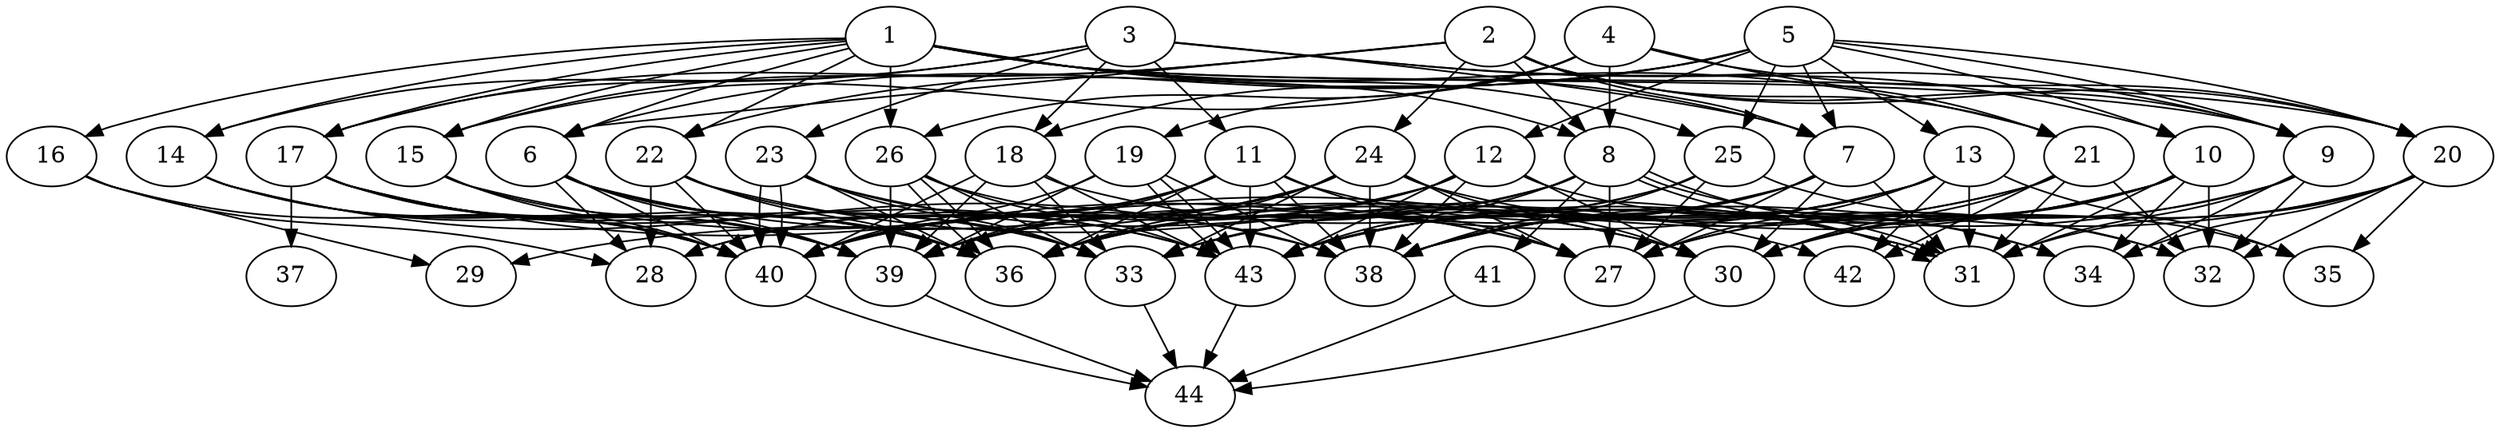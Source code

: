 // DAG (tier=3-complex, mode=compute, n=44, ccr=0.492, fat=0.708, density=0.677, regular=0.289, jump=0.321, mindata=1048576, maxdata=16777216)
// DAG automatically generated by daggen at Sun Aug 24 16:33:34 2025
// /home/ermia/Project/Environments/daggen/bin/daggen --dot --ccr 0.492 --fat 0.708 --regular 0.289 --density 0.677 --jump 0.321 --mindata 1048576 --maxdata 16777216 -n 44 
digraph G {
  1 [size="5014336952289923", alpha="0.09", expect_size="2507168476144961"]
  1 -> 6 [size ="357588248035328"]
  1 -> 7 [size ="357588248035328"]
  1 -> 8 [size ="357588248035328"]
  1 -> 9 [size ="357588248035328"]
  1 -> 14 [size ="357588248035328"]
  1 -> 15 [size ="357588248035328"]
  1 -> 16 [size ="357588248035328"]
  1 -> 17 [size ="357588248035328"]
  1 -> 20 [size ="357588248035328"]
  1 -> 21 [size ="357588248035328"]
  1 -> 22 [size ="357588248035328"]
  1 -> 25 [size ="357588248035328"]
  1 -> 26 [size ="357588248035328"]
  2 [size="476276718248215936", alpha="0.01", expect_size="238138359124107968"]
  2 -> 6 [size ="238847963168768"]
  2 -> 7 [size ="238847963168768"]
  2 -> 8 [size ="238847963168768"]
  2 -> 9 [size ="238847963168768"]
  2 -> 15 [size ="238847963168768"]
  2 -> 17 [size ="238847963168768"]
  2 -> 20 [size ="238847963168768"]
  2 -> 21 [size ="238847963168768"]
  2 -> 24 [size ="238847963168768"]
  3 [size="653616612702029696", alpha="0.03", expect_size="326808306351014848"]
  3 -> 7 [size ="483379115982848"]
  3 -> 9 [size ="483379115982848"]
  3 -> 10 [size ="483379115982848"]
  3 -> 11 [size ="483379115982848"]
  3 -> 14 [size ="483379115982848"]
  3 -> 17 [size ="483379115982848"]
  3 -> 18 [size ="483379115982848"]
  3 -> 23 [size ="483379115982848"]
  4 [size="2305525848106413850624", alpha="0.13", expect_size="1152762924053206925312"]
  4 -> 8 [size ="1396164691755008"]
  4 -> 15 [size ="1396164691755008"]
  4 -> 19 [size ="1396164691755008"]
  4 -> 20 [size ="1396164691755008"]
  4 -> 21 [size ="1396164691755008"]
  4 -> 26 [size ="1396164691755008"]
  5 [size="1933850302662465024", alpha="0.11", expect_size="966925151331232512"]
  5 -> 6 [size ="2175221494710272"]
  5 -> 7 [size ="2175221494710272"]
  5 -> 9 [size ="2175221494710272"]
  5 -> 10 [size ="2175221494710272"]
  5 -> 12 [size ="2175221494710272"]
  5 -> 13 [size ="2175221494710272"]
  5 -> 18 [size ="2175221494710272"]
  5 -> 20 [size ="2175221494710272"]
  5 -> 22 [size ="2175221494710272"]
  5 -> 25 [size ="2175221494710272"]
  6 [size="5264557106992880", alpha="0.14", expect_size="2632278553496440"]
  6 -> 28 [size ="307653339250688"]
  6 -> 30 [size ="307653339250688"]
  6 -> 36 [size ="307653339250688"]
  6 -> 39 [size ="307653339250688"]
  6 -> 40 [size ="307653339250688"]
  6 -> 43 [size ="307653339250688"]
  7 [size="87956787304142471168", alpha="0.06", expect_size="43978393652071235584"]
  7 -> 27 [size ="158222979694592"]
  7 -> 30 [size ="158222979694592"]
  7 -> 31 [size ="158222979694592"]
  7 -> 38 [size ="158222979694592"]
  7 -> 39 [size ="158222979694592"]
  7 -> 43 [size ="158222979694592"]
  8 [size="11606624924436010", alpha="0.20", expect_size="5803312462218005"]
  8 -> 27 [size ="928723628982272"]
  8 -> 31 [size ="928723628982272"]
  8 -> 31 [size ="928723628982272"]
  8 -> 32 [size ="928723628982272"]
  8 -> 36 [size ="928723628982272"]
  8 -> 39 [size ="928723628982272"]
  8 -> 40 [size ="928723628982272"]
  8 -> 41 [size ="928723628982272"]
  8 -> 43 [size ="928723628982272"]
  9 [size="4640386939711951", alpha="0.09", expect_size="2320193469855975"]
  9 -> 27 [size ="128180287438848"]
  9 -> 31 [size ="128180287438848"]
  9 -> 32 [size ="128180287438848"]
  9 -> 34 [size ="128180287438848"]
  9 -> 43 [size ="128180287438848"]
  10 [size="3370409699280038", alpha="0.12", expect_size="1685204849640019"]
  10 -> 27 [size ="98288724344832"]
  10 -> 30 [size ="98288724344832"]
  10 -> 31 [size ="98288724344832"]
  10 -> 32 [size ="98288724344832"]
  10 -> 34 [size ="98288724344832"]
  10 -> 36 [size ="98288724344832"]
  10 -> 38 [size ="98288724344832"]
  10 -> 43 [size ="98288724344832"]
  11 [size="4037270345076204544", alpha="0.13", expect_size="2018635172538102272"]
  11 -> 27 [size ="1677689421299712"]
  11 -> 28 [size ="1677689421299712"]
  11 -> 34 [size ="1677689421299712"]
  11 -> 36 [size ="1677689421299712"]
  11 -> 38 [size ="1677689421299712"]
  11 -> 39 [size ="1677689421299712"]
  11 -> 40 [size ="1677689421299712"]
  11 -> 43 [size ="1677689421299712"]
  12 [size="8221664351002558464", alpha="0.01", expect_size="4110832175501279232"]
  12 -> 28 [size ="32588408291328"]
  12 -> 30 [size ="32588408291328"]
  12 -> 34 [size ="32588408291328"]
  12 -> 36 [size ="32588408291328"]
  12 -> 38 [size ="32588408291328"]
  12 -> 40 [size ="32588408291328"]
  12 -> 43 [size ="32588408291328"]
  13 [size="199268393918855643136", alpha="0.13", expect_size="99634196959427821568"]
  13 -> 27 [size ="272928528662528"]
  13 -> 31 [size ="272928528662528"]
  13 -> 33 [size ="272928528662528"]
  13 -> 35 [size ="272928528662528"]
  13 -> 38 [size ="272928528662528"]
  13 -> 40 [size ="272928528662528"]
  13 -> 42 [size ="272928528662528"]
  13 -> 43 [size ="272928528662528"]
  14 [size="42064406890202448", alpha="0.01", expect_size="21032203445101224"]
  14 -> 36 [size ="1608891402027008"]
  14 -> 38 [size ="1608891402027008"]
  14 -> 39 [size ="1608891402027008"]
  14 -> 40 [size ="1608891402027008"]
  15 [size="10420113182596005888", alpha="0.14", expect_size="5210056591298002944"]
  15 -> 27 [size ="38165557542912"]
  15 -> 39 [size ="38165557542912"]
  15 -> 40 [size ="38165557542912"]
  16 [size="2431602000953325125632", alpha="0.20", expect_size="1215801000476662562816"]
  16 -> 28 [size ="1446610617761792"]
  16 -> 29 [size ="1446610617761792"]
  16 -> 40 [size ="1446610617761792"]
  17 [size="6102544959613089", alpha="0.03", expect_size="3051272479806544"]
  17 -> 30 [size ="10335603916800"]
  17 -> 33 [size ="10335603916800"]
  17 -> 36 [size ="10335603916800"]
  17 -> 37 [size ="10335603916800"]
  17 -> 39 [size ="10335603916800"]
  17 -> 40 [size ="10335603916800"]
  17 -> 43 [size ="10335603916800"]
  18 [size="1095142537393239752704", alpha="0.09", expect_size="547571268696619876352"]
  18 -> 31 [size ="849970303336448"]
  18 -> 33 [size ="849970303336448"]
  18 -> 39 [size ="849970303336448"]
  18 -> 40 [size ="849970303336448"]
  18 -> 43 [size ="849970303336448"]
  19 [size="44112479686841304", alpha="0.16", expect_size="22056239843420652"]
  19 -> 38 [size ="1243244352503808"]
  19 -> 39 [size ="1243244352503808"]
  19 -> 40 [size ="1243244352503808"]
  19 -> 43 [size ="1243244352503808"]
  19 -> 43 [size ="1243244352503808"]
  20 [size="24560557251333532", alpha="0.18", expect_size="12280278625666766"]
  20 -> 30 [size ="898782313054208"]
  20 -> 31 [size ="898782313054208"]
  20 -> 32 [size ="898782313054208"]
  20 -> 34 [size ="898782313054208"]
  20 -> 35 [size ="898782313054208"]
  20 -> 38 [size ="898782313054208"]
  21 [size="2310354360183291904", alpha="0.17", expect_size="1155177180091645952"]
  21 -> 30 [size ="13981133570048"]
  21 -> 31 [size ="13981133570048"]
  21 -> 32 [size ="13981133570048"]
  21 -> 33 [size ="13981133570048"]
  21 -> 36 [size ="13981133570048"]
  21 -> 42 [size ="13981133570048"]
  22 [size="1962725688076132155392", alpha="0.16", expect_size="981362844038066077696"]
  22 -> 28 [size ="1254092944965632"]
  22 -> 31 [size ="1254092944965632"]
  22 -> 33 [size ="1254092944965632"]
  22 -> 36 [size ="1254092944965632"]
  22 -> 40 [size ="1254092944965632"]
  23 [size="988181268947525435392", alpha="0.07", expect_size="494090634473762717696"]
  23 -> 33 [size ="793684194885632"]
  23 -> 36 [size ="793684194885632"]
  23 -> 38 [size ="793684194885632"]
  23 -> 40 [size ="793684194885632"]
  23 -> 40 [size ="793684194885632"]
  23 -> 42 [size ="793684194885632"]
  24 [size="1044209330618422528", alpha="0.15", expect_size="522104665309211264"]
  24 -> 27 [size ="1305482362880000"]
  24 -> 29 [size ="1305482362880000"]
  24 -> 30 [size ="1305482362880000"]
  24 -> 32 [size ="1305482362880000"]
  24 -> 33 [size ="1305482362880000"]
  24 -> 36 [size ="1305482362880000"]
  24 -> 38 [size ="1305482362880000"]
  24 -> 39 [size ="1305482362880000"]
  24 -> 40 [size ="1305482362880000"]
  25 [size="543928355241818368", alpha="0.17", expect_size="271964177620909184"]
  25 -> 27 [size ="236258844475392"]
  25 -> 33 [size ="236258844475392"]
  25 -> 35 [size ="236258844475392"]
  25 -> 36 [size ="236258844475392"]
  25 -> 38 [size ="236258844475392"]
  26 [size="2053171232660701315072", alpha="0.09", expect_size="1026585616330350657536"]
  26 -> 27 [size ="1292330023780352"]
  26 -> 33 [size ="1292330023780352"]
  26 -> 36 [size ="1292330023780352"]
  26 -> 36 [size ="1292330023780352"]
  26 -> 39 [size ="1292330023780352"]
  26 -> 43 [size ="1292330023780352"]
  27 [size="2707720299341648", alpha="0.15", expect_size="1353860149670824"]
  28 [size="750586828335479680", alpha="0.15", expect_size="375293414167739840"]
  29 [size="566745363518441024", alpha="0.04", expect_size="283372681759220512"]
  30 [size="57318343203205336", alpha="0.13", expect_size="28659171601602668"]
  30 -> 44 [size ="37879808000000"]
  31 [size="2251650788235884800", alpha="0.10", expect_size="1125825394117942400"]
  32 [size="1583272300230456901632", alpha="0.19", expect_size="791636150115228450816"]
  33 [size="18098973012609990656", alpha="0.17", expect_size="9049486506304995328"]
  33 -> 44 [size ="55147514298368"]
  34 [size="1109019293688395520", alpha="0.19", expect_size="554509646844197760"]
  35 [size="751863093503459328000", alpha="0.05", expect_size="375931546751729664000"]
  36 [size="1410183025690707968", alpha="0.03", expect_size="705091512845353984"]
  37 [size="1643359275806681600", alpha="0.13", expect_size="821679637903340800"]
  38 [size="48852750974359992", alpha="0.16", expect_size="24426375487179996"]
  39 [size="2196837625109519104", alpha="0.11", expect_size="1098418812554759552"]
  39 -> 44 [size ="1847635212238848"]
  40 [size="1709169322411952640", alpha="0.15", expect_size="854584661205976320"]
  40 -> 44 [size ="950920934326272"]
  41 [size="31617814622185380", alpha="0.10", expect_size="15808907311092690"]
  41 -> 44 [size ="1150280322252800"]
  42 [size="33682419811186936", alpha="0.20", expect_size="16841209905593468"]
  43 [size="511312180235307319296", alpha="0.02", expect_size="255656090117653659648"]
  43 -> 44 [size ="511541350760448"]
  44 [size="15718741410719018", alpha="0.03", expect_size="7859370705359509"]
}
